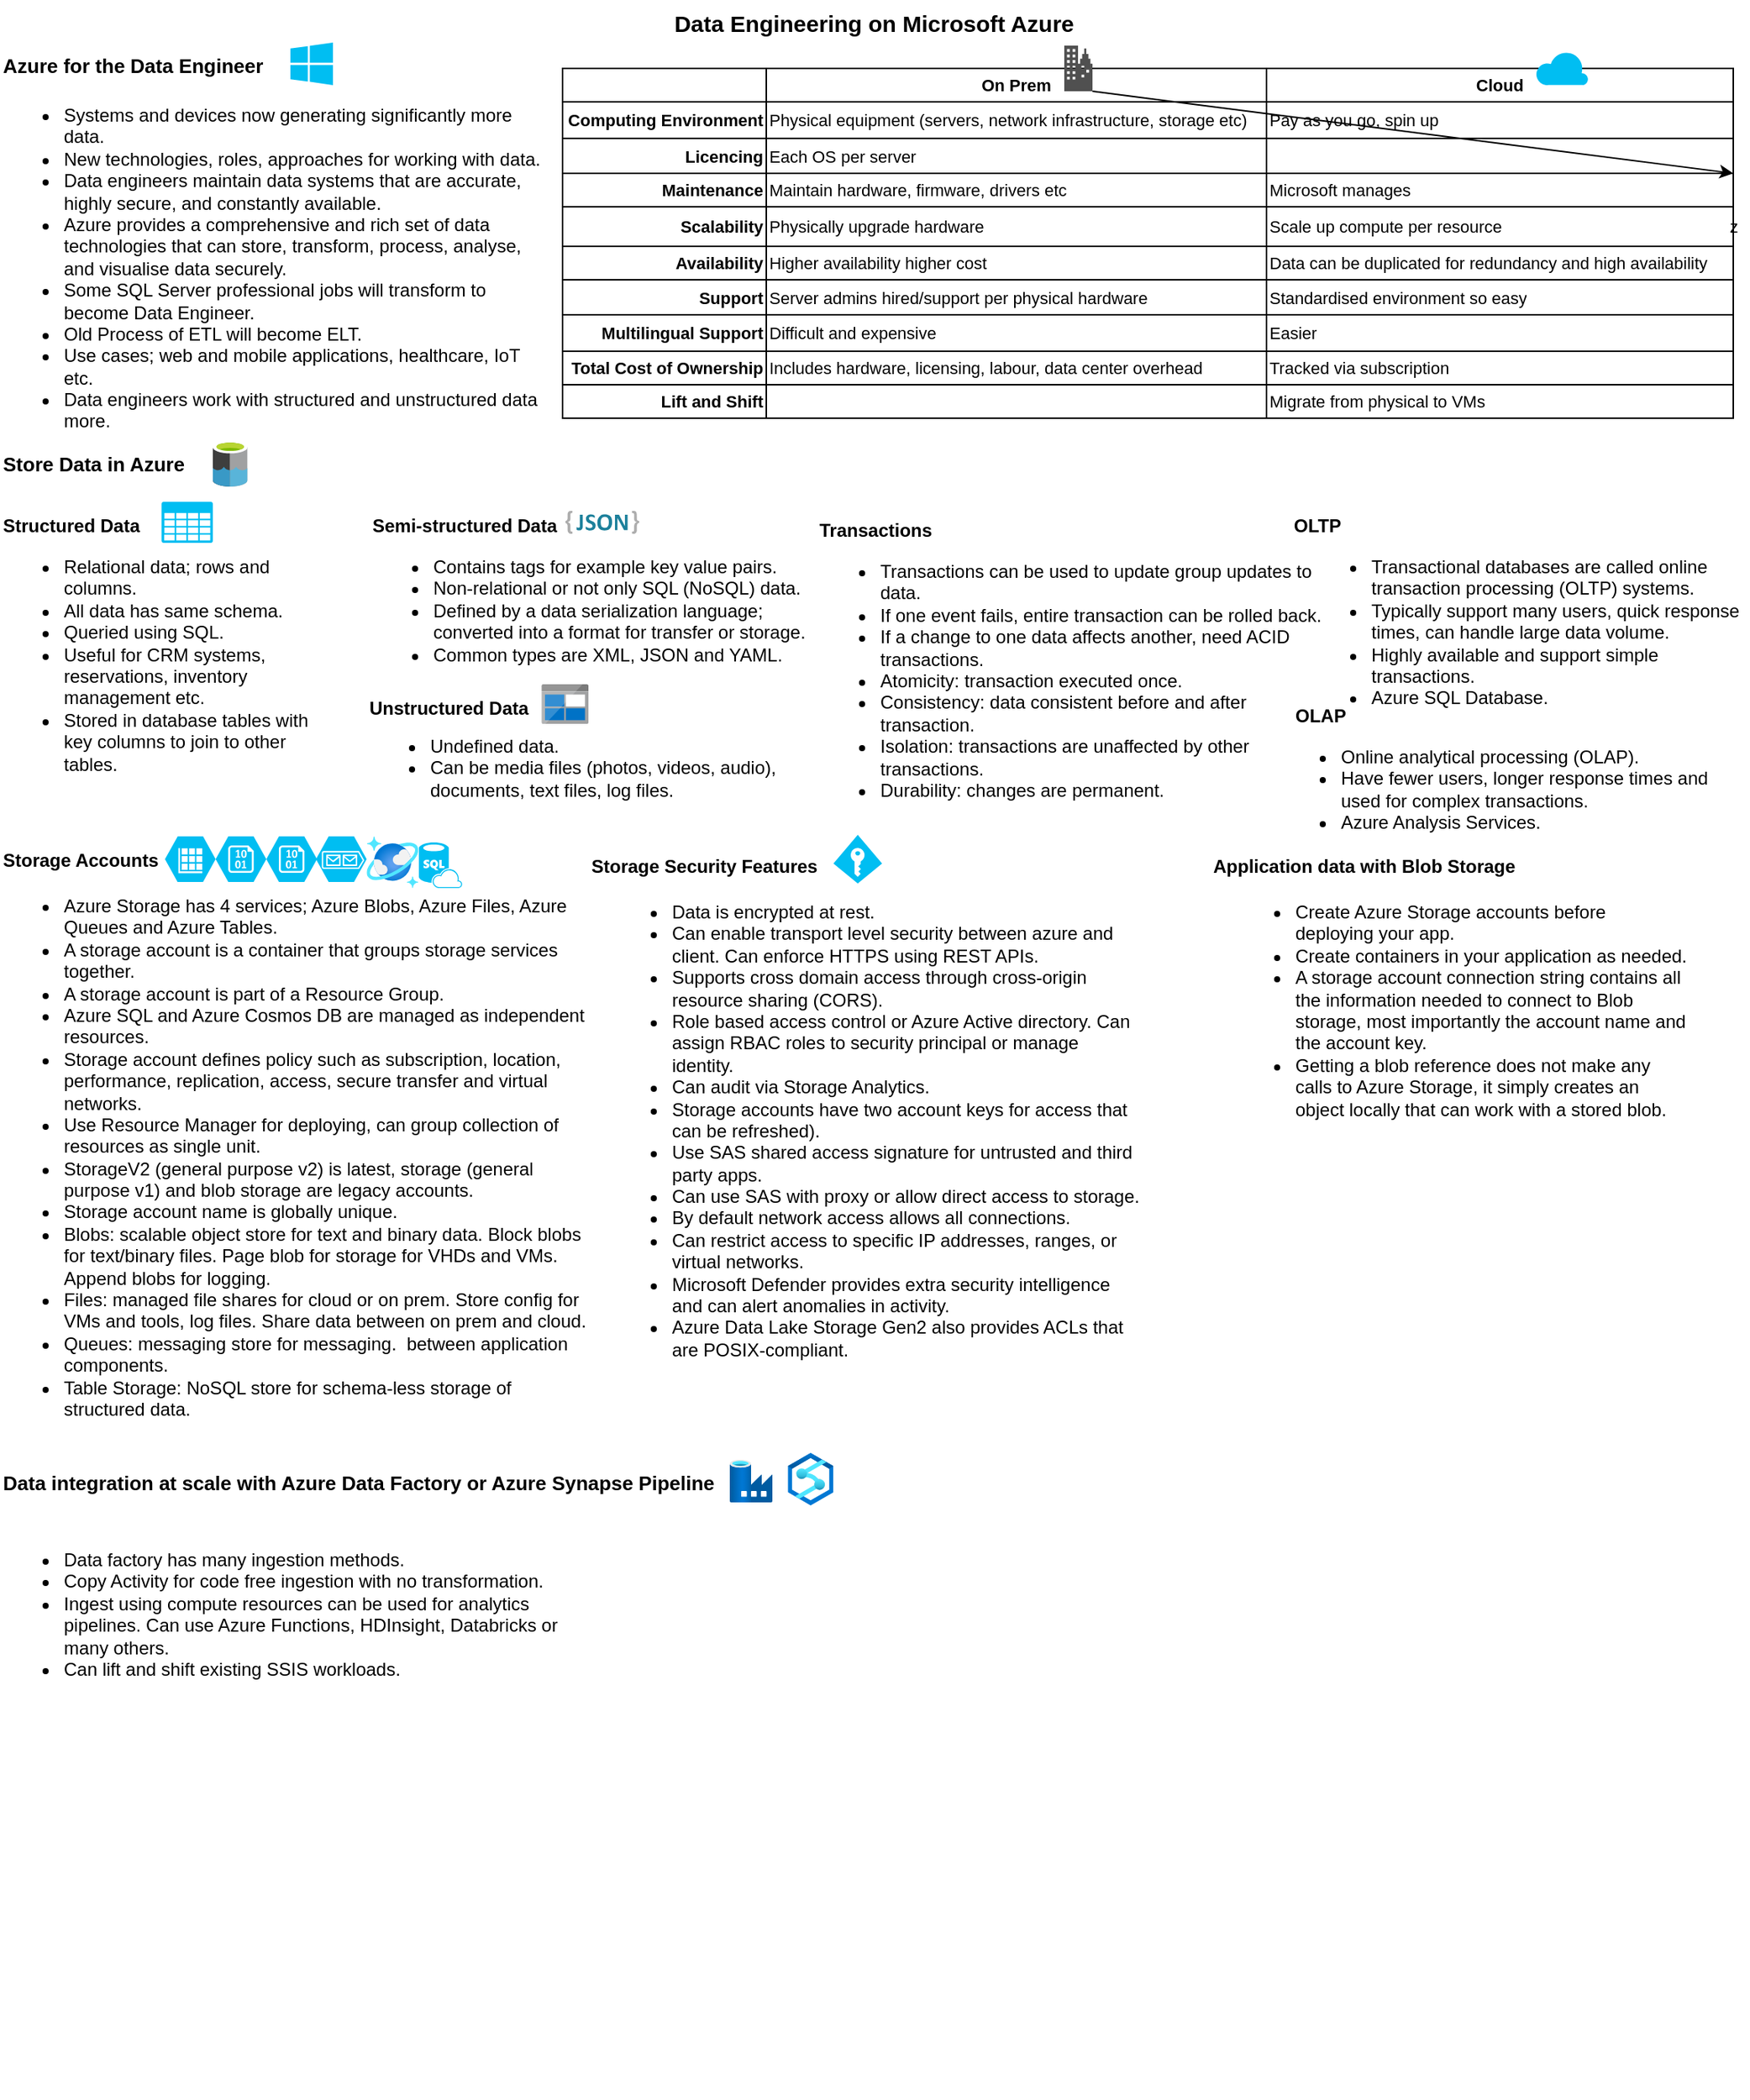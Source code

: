 <mxfile version="20.8.6" type="github">
  <diagram id="WI9T0HZ2pTsCkuznbFz-" name="Data Engineering on Microsoft Azure">
    <mxGraphModel dx="1157" dy="1188" grid="1" gridSize="10" guides="1" tooltips="1" connect="1" arrows="1" fold="1" page="1" pageScale="1" pageWidth="1169" pageHeight="827" math="0" shadow="0">
      <root>
        <mxCell id="0" />
        <mxCell id="1" parent="0" />
        <mxCell id="qvMqanULMdAWcoUPuKCA-1" value="&lt;b style=&quot;font-size: 15px;&quot;&gt;Data Engineering on Microsoft Azure&lt;/b&gt;" style="text;strokeColor=none;align=center;fillColor=none;html=1;verticalAlign=middle;whiteSpace=wrap;rounded=0;fontSize=15;" vertex="1" parent="1">
          <mxGeometry x="380" width="410" height="30" as="geometry" />
        </mxCell>
        <mxCell id="qvMqanULMdAWcoUPuKCA-2" value="&lt;b style=&quot;font-size: 13px;&quot;&gt;Azure for the Data Engineer&lt;/b&gt;" style="text;strokeColor=none;align=left;fillColor=none;html=1;verticalAlign=middle;whiteSpace=wrap;rounded=0;fontSize=13;" vertex="1" parent="1">
          <mxGeometry x="10" y="28" width="410" height="30" as="geometry" />
        </mxCell>
        <mxCell id="qvMqanULMdAWcoUPuKCA-3" value="&lt;ul&gt;&lt;li&gt;&lt;span style=&quot;background-color: initial;&quot;&gt;Systems and devices now generating significantly more data.&lt;/span&gt;&lt;/li&gt;&lt;li&gt;New technologies, roles, approaches for working with data.&lt;/li&gt;&lt;li&gt;Data engineers maintain data systems that are accurate, highly secure, and constantly available.&lt;br&gt;&lt;/li&gt;&lt;li&gt;Azure provides a comprehensive and rich set of data technologies that can store, transform, process, analyse, and visualise data securely.&lt;br&gt;&lt;/li&gt;&lt;li&gt;Some SQL Server professional jobs will transform to become Data Engineer.&lt;/li&gt;&lt;li&gt;Old Process of ETL will become ELT.&lt;/li&gt;&lt;li&gt;Use cases; web and mobile applications, healthcare, IoT etc.&lt;/li&gt;&lt;li&gt;Data engineers work with structured and unstructured data more.&lt;/li&gt;&lt;/ul&gt;" style="text;strokeColor=none;align=left;fillColor=none;html=1;verticalAlign=top;whiteSpace=wrap;rounded=0;" vertex="1" parent="1">
          <mxGeometry x="10" y="50" width="360" height="220" as="geometry" />
        </mxCell>
        <mxCell id="qvMqanULMdAWcoUPuKCA-4" value="" style="shape=table;startSize=0;container=1;collapsible=0;childLayout=tableLayout;fontSize=10;" vertex="1" parent="1">
          <mxGeometry x="380" y="45" width="770" height="230" as="geometry" />
        </mxCell>
        <mxCell id="qvMqanULMdAWcoUPuKCA-5" value="" style="shape=tableRow;horizontal=0;startSize=0;swimlaneHead=0;swimlaneBody=0;strokeColor=inherit;top=0;left=0;bottom=0;right=0;collapsible=0;dropTarget=0;fillColor=none;points=[[0,0.5],[1,0.5]];portConstraint=eastwest;" vertex="1" parent="qvMqanULMdAWcoUPuKCA-4">
          <mxGeometry width="770" height="22" as="geometry" />
        </mxCell>
        <mxCell id="qvMqanULMdAWcoUPuKCA-6" value="" style="shape=partialRectangle;html=1;whiteSpace=wrap;connectable=0;strokeColor=inherit;overflow=hidden;fillColor=none;top=0;left=0;bottom=0;right=0;pointerEvents=1;align=right;fontStyle=1;fontSize=11;" vertex="1" parent="qvMqanULMdAWcoUPuKCA-5">
          <mxGeometry width="134" height="22" as="geometry">
            <mxRectangle width="134" height="22" as="alternateBounds" />
          </mxGeometry>
        </mxCell>
        <mxCell id="qvMqanULMdAWcoUPuKCA-7" value="On Prem" style="shape=partialRectangle;html=1;whiteSpace=wrap;connectable=0;strokeColor=inherit;overflow=hidden;fillColor=none;top=0;left=0;bottom=0;right=0;pointerEvents=1;fontStyle=1;fontSize=11;" vertex="1" parent="qvMqanULMdAWcoUPuKCA-5">
          <mxGeometry x="134" width="329" height="22" as="geometry">
            <mxRectangle width="329" height="22" as="alternateBounds" />
          </mxGeometry>
        </mxCell>
        <mxCell id="qvMqanULMdAWcoUPuKCA-8" value="Cloud" style="shape=partialRectangle;html=1;whiteSpace=wrap;connectable=0;strokeColor=inherit;overflow=hidden;fillColor=none;top=0;left=0;bottom=0;right=0;pointerEvents=1;fontStyle=1;fontSize=11;" vertex="1" parent="qvMqanULMdAWcoUPuKCA-5">
          <mxGeometry x="463" width="307" height="22" as="geometry">
            <mxRectangle width="307" height="22" as="alternateBounds" />
          </mxGeometry>
        </mxCell>
        <mxCell id="qvMqanULMdAWcoUPuKCA-9" value="" style="shape=tableRow;horizontal=0;startSize=0;swimlaneHead=0;swimlaneBody=0;strokeColor=inherit;top=0;left=0;bottom=0;right=0;collapsible=0;dropTarget=0;fillColor=none;points=[[0,0.5],[1,0.5]];portConstraint=eastwest;" vertex="1" parent="qvMqanULMdAWcoUPuKCA-4">
          <mxGeometry y="22" width="770" height="24" as="geometry" />
        </mxCell>
        <mxCell id="qvMqanULMdAWcoUPuKCA-10" value="Computing Environment" style="shape=partialRectangle;html=1;whiteSpace=wrap;connectable=0;strokeColor=inherit;overflow=hidden;fillColor=none;top=0;left=0;bottom=0;right=0;pointerEvents=1;align=right;fontStyle=1;fontSize=11;" vertex="1" parent="qvMqanULMdAWcoUPuKCA-9">
          <mxGeometry width="134" height="24" as="geometry">
            <mxRectangle width="134" height="24" as="alternateBounds" />
          </mxGeometry>
        </mxCell>
        <mxCell id="qvMqanULMdAWcoUPuKCA-11" value="Physical equipment (servers, network infrastructure, storage etc)" style="shape=partialRectangle;html=1;whiteSpace=wrap;connectable=0;strokeColor=inherit;overflow=hidden;fillColor=none;top=0;left=0;bottom=0;right=0;pointerEvents=1;align=left;fontSize=11;" vertex="1" parent="qvMqanULMdAWcoUPuKCA-9">
          <mxGeometry x="134" width="329" height="24" as="geometry">
            <mxRectangle width="329" height="24" as="alternateBounds" />
          </mxGeometry>
        </mxCell>
        <mxCell id="qvMqanULMdAWcoUPuKCA-12" value="Pay as you go, spin up" style="shape=partialRectangle;html=1;whiteSpace=wrap;connectable=0;strokeColor=inherit;overflow=hidden;fillColor=none;top=0;left=0;bottom=0;right=0;pointerEvents=1;align=left;fontSize=11;" vertex="1" parent="qvMqanULMdAWcoUPuKCA-9">
          <mxGeometry x="463" width="307" height="24" as="geometry">
            <mxRectangle width="307" height="24" as="alternateBounds" />
          </mxGeometry>
        </mxCell>
        <mxCell id="qvMqanULMdAWcoUPuKCA-13" value="" style="shape=tableRow;horizontal=0;startSize=0;swimlaneHead=0;swimlaneBody=0;strokeColor=inherit;top=0;left=0;bottom=0;right=0;collapsible=0;dropTarget=0;fillColor=none;points=[[0,0.5],[1,0.5]];portConstraint=eastwest;" vertex="1" parent="qvMqanULMdAWcoUPuKCA-4">
          <mxGeometry y="46" width="770" height="23" as="geometry" />
        </mxCell>
        <mxCell id="qvMqanULMdAWcoUPuKCA-14" value="Licencing" style="shape=partialRectangle;html=1;whiteSpace=wrap;connectable=0;strokeColor=inherit;overflow=hidden;fillColor=none;top=0;left=0;bottom=0;right=0;pointerEvents=1;align=right;fontStyle=1;fontSize=11;" vertex="1" parent="qvMqanULMdAWcoUPuKCA-13">
          <mxGeometry width="134" height="23" as="geometry">
            <mxRectangle width="134" height="23" as="alternateBounds" />
          </mxGeometry>
        </mxCell>
        <mxCell id="qvMqanULMdAWcoUPuKCA-15" value="Each OS per server" style="shape=partialRectangle;html=1;whiteSpace=wrap;connectable=0;strokeColor=inherit;overflow=hidden;fillColor=none;top=0;left=0;bottom=0;right=0;pointerEvents=1;align=left;fontSize=11;" vertex="1" parent="qvMqanULMdAWcoUPuKCA-13">
          <mxGeometry x="134" width="329" height="23" as="geometry">
            <mxRectangle width="329" height="23" as="alternateBounds" />
          </mxGeometry>
        </mxCell>
        <mxCell id="qvMqanULMdAWcoUPuKCA-16" value="" style="shape=partialRectangle;html=1;whiteSpace=wrap;connectable=0;strokeColor=inherit;overflow=hidden;fillColor=none;top=0;left=0;bottom=0;right=0;pointerEvents=1;align=left;fontSize=11;" vertex="1" parent="qvMqanULMdAWcoUPuKCA-13">
          <mxGeometry x="463" width="307" height="23" as="geometry">
            <mxRectangle width="307" height="23" as="alternateBounds" />
          </mxGeometry>
        </mxCell>
        <mxCell id="qvMqanULMdAWcoUPuKCA-17" value="" style="shape=tableRow;horizontal=0;startSize=0;swimlaneHead=0;swimlaneBody=0;strokeColor=inherit;top=0;left=0;bottom=0;right=0;collapsible=0;dropTarget=0;fillColor=none;points=[[0,0.5],[1,0.5]];portConstraint=eastwest;" vertex="1" parent="qvMqanULMdAWcoUPuKCA-4">
          <mxGeometry y="69" width="770" height="22" as="geometry" />
        </mxCell>
        <mxCell id="qvMqanULMdAWcoUPuKCA-18" value="Maintenance" style="shape=partialRectangle;html=1;whiteSpace=wrap;connectable=0;strokeColor=inherit;overflow=hidden;fillColor=none;top=0;left=0;bottom=0;right=0;pointerEvents=1;align=right;fontStyle=1;fontSize=11;" vertex="1" parent="qvMqanULMdAWcoUPuKCA-17">
          <mxGeometry width="134" height="22" as="geometry">
            <mxRectangle width="134" height="22" as="alternateBounds" />
          </mxGeometry>
        </mxCell>
        <mxCell id="qvMqanULMdAWcoUPuKCA-19" value="Maintain hardware, firmware, drivers etc" style="shape=partialRectangle;html=1;whiteSpace=wrap;connectable=0;strokeColor=inherit;overflow=hidden;fillColor=none;top=0;left=0;bottom=0;right=0;pointerEvents=1;align=left;fontSize=11;" vertex="1" parent="qvMqanULMdAWcoUPuKCA-17">
          <mxGeometry x="134" width="329" height="22" as="geometry">
            <mxRectangle width="329" height="22" as="alternateBounds" />
          </mxGeometry>
        </mxCell>
        <mxCell id="qvMqanULMdAWcoUPuKCA-20" value="Microsoft manages" style="shape=partialRectangle;html=1;whiteSpace=wrap;connectable=0;strokeColor=inherit;overflow=hidden;fillColor=none;top=0;left=0;bottom=0;right=0;pointerEvents=1;align=left;fontSize=11;" vertex="1" parent="qvMqanULMdAWcoUPuKCA-17">
          <mxGeometry x="463" width="307" height="22" as="geometry">
            <mxRectangle width="307" height="22" as="alternateBounds" />
          </mxGeometry>
        </mxCell>
        <mxCell id="qvMqanULMdAWcoUPuKCA-53" value="z" style="sketch=0;pointerEvents=1;shadow=0;dashed=0;html=1;strokeColor=none;fillColor=#505050;labelPosition=center;verticalLabelPosition=bottom;verticalAlign=top;outlineConnect=0;align=center;shape=mxgraph.office.concepts.on_premises;fontSize=11;" vertex="1" parent="qvMqanULMdAWcoUPuKCA-17">
          <mxGeometry x="770" width="NaN" height="22" as="geometry">
            <mxRectangle width="NaN" height="22" as="alternateBounds" />
          </mxGeometry>
        </mxCell>
        <mxCell id="qvMqanULMdAWcoUPuKCA-21" value="" style="shape=tableRow;horizontal=0;startSize=0;swimlaneHead=0;swimlaneBody=0;strokeColor=inherit;top=0;left=0;bottom=0;right=0;collapsible=0;dropTarget=0;fillColor=none;points=[[0,0.5],[1,0.5]];portConstraint=eastwest;" vertex="1" parent="qvMqanULMdAWcoUPuKCA-4">
          <mxGeometry y="91" width="770" height="26" as="geometry" />
        </mxCell>
        <mxCell id="qvMqanULMdAWcoUPuKCA-22" value="Scalability" style="shape=partialRectangle;html=1;whiteSpace=wrap;connectable=0;strokeColor=inherit;overflow=hidden;fillColor=none;top=0;left=0;bottom=0;right=0;pointerEvents=1;align=right;fontStyle=1;fontSize=11;" vertex="1" parent="qvMqanULMdAWcoUPuKCA-21">
          <mxGeometry width="134" height="26" as="geometry">
            <mxRectangle width="134" height="26" as="alternateBounds" />
          </mxGeometry>
        </mxCell>
        <mxCell id="qvMqanULMdAWcoUPuKCA-23" value="Physically upgrade hardware" style="shape=partialRectangle;html=1;whiteSpace=wrap;connectable=0;strokeColor=inherit;overflow=hidden;fillColor=none;top=0;left=0;bottom=0;right=0;pointerEvents=1;align=left;fontSize=11;" vertex="1" parent="qvMqanULMdAWcoUPuKCA-21">
          <mxGeometry x="134" width="329" height="26" as="geometry">
            <mxRectangle width="329" height="26" as="alternateBounds" />
          </mxGeometry>
        </mxCell>
        <mxCell id="qvMqanULMdAWcoUPuKCA-24" value="Scale up compute per resource" style="shape=partialRectangle;html=1;whiteSpace=wrap;connectable=0;strokeColor=inherit;overflow=hidden;fillColor=none;top=0;left=0;bottom=0;right=0;pointerEvents=1;align=left;fontSize=11;" vertex="1" parent="qvMqanULMdAWcoUPuKCA-21">
          <mxGeometry x="463" width="307" height="26" as="geometry">
            <mxRectangle width="307" height="26" as="alternateBounds" />
          </mxGeometry>
        </mxCell>
        <mxCell id="qvMqanULMdAWcoUPuKCA-25" value="" style="shape=tableRow;horizontal=0;startSize=0;swimlaneHead=0;swimlaneBody=0;strokeColor=inherit;top=0;left=0;bottom=0;right=0;collapsible=0;dropTarget=0;fillColor=none;points=[[0,0.5],[1,0.5]];portConstraint=eastwest;" vertex="1" parent="qvMqanULMdAWcoUPuKCA-4">
          <mxGeometry y="117" width="770" height="22" as="geometry" />
        </mxCell>
        <mxCell id="qvMqanULMdAWcoUPuKCA-26" value="Availability" style="shape=partialRectangle;html=1;whiteSpace=wrap;connectable=0;strokeColor=inherit;overflow=hidden;fillColor=none;top=0;left=0;bottom=0;right=0;pointerEvents=1;align=right;fontStyle=1;fontSize=11;" vertex="1" parent="qvMqanULMdAWcoUPuKCA-25">
          <mxGeometry width="134" height="22" as="geometry">
            <mxRectangle width="134" height="22" as="alternateBounds" />
          </mxGeometry>
        </mxCell>
        <mxCell id="qvMqanULMdAWcoUPuKCA-27" value="Higher availability higher cost" style="shape=partialRectangle;html=1;whiteSpace=wrap;connectable=0;strokeColor=inherit;overflow=hidden;fillColor=none;top=0;left=0;bottom=0;right=0;pointerEvents=1;align=left;fontSize=11;" vertex="1" parent="qvMqanULMdAWcoUPuKCA-25">
          <mxGeometry x="134" width="329" height="22" as="geometry">
            <mxRectangle width="329" height="22" as="alternateBounds" />
          </mxGeometry>
        </mxCell>
        <mxCell id="qvMqanULMdAWcoUPuKCA-28" value="Data can be duplicated for redundancy and high availability" style="shape=partialRectangle;html=1;whiteSpace=wrap;connectable=0;strokeColor=inherit;overflow=hidden;fillColor=none;top=0;left=0;bottom=0;right=0;pointerEvents=1;align=left;fontSize=11;" vertex="1" parent="qvMqanULMdAWcoUPuKCA-25">
          <mxGeometry x="463" width="307" height="22" as="geometry">
            <mxRectangle width="307" height="22" as="alternateBounds" />
          </mxGeometry>
        </mxCell>
        <mxCell id="qvMqanULMdAWcoUPuKCA-29" value="" style="shape=tableRow;horizontal=0;startSize=0;swimlaneHead=0;swimlaneBody=0;strokeColor=inherit;top=0;left=0;bottom=0;right=0;collapsible=0;dropTarget=0;fillColor=none;points=[[0,0.5],[1,0.5]];portConstraint=eastwest;" vertex="1" parent="qvMqanULMdAWcoUPuKCA-4">
          <mxGeometry y="139" width="770" height="23" as="geometry" />
        </mxCell>
        <mxCell id="qvMqanULMdAWcoUPuKCA-30" value="Support" style="shape=partialRectangle;html=1;whiteSpace=wrap;connectable=0;strokeColor=inherit;overflow=hidden;fillColor=none;top=0;left=0;bottom=0;right=0;pointerEvents=1;align=right;fontStyle=1;fontSize=11;" vertex="1" parent="qvMqanULMdAWcoUPuKCA-29">
          <mxGeometry width="134" height="23" as="geometry">
            <mxRectangle width="134" height="23" as="alternateBounds" />
          </mxGeometry>
        </mxCell>
        <mxCell id="qvMqanULMdAWcoUPuKCA-31" value="Server admins hired/support per physical hardware" style="shape=partialRectangle;html=1;whiteSpace=wrap;connectable=0;strokeColor=inherit;overflow=hidden;fillColor=none;top=0;left=0;bottom=0;right=0;pointerEvents=1;align=left;fontSize=11;" vertex="1" parent="qvMqanULMdAWcoUPuKCA-29">
          <mxGeometry x="134" width="329" height="23" as="geometry">
            <mxRectangle width="329" height="23" as="alternateBounds" />
          </mxGeometry>
        </mxCell>
        <mxCell id="qvMqanULMdAWcoUPuKCA-32" value="Standardised environment so easy" style="shape=partialRectangle;html=1;whiteSpace=wrap;connectable=0;strokeColor=inherit;overflow=hidden;fillColor=none;top=0;left=0;bottom=0;right=0;pointerEvents=1;align=left;fontSize=11;" vertex="1" parent="qvMqanULMdAWcoUPuKCA-29">
          <mxGeometry x="463" width="307" height="23" as="geometry">
            <mxRectangle width="307" height="23" as="alternateBounds" />
          </mxGeometry>
        </mxCell>
        <mxCell id="qvMqanULMdAWcoUPuKCA-33" value="" style="shape=tableRow;horizontal=0;startSize=0;swimlaneHead=0;swimlaneBody=0;strokeColor=inherit;top=0;left=0;bottom=0;right=0;collapsible=0;dropTarget=0;fillColor=none;points=[[0,0.5],[1,0.5]];portConstraint=eastwest;" vertex="1" parent="qvMqanULMdAWcoUPuKCA-4">
          <mxGeometry y="162" width="770" height="24" as="geometry" />
        </mxCell>
        <mxCell id="qvMqanULMdAWcoUPuKCA-34" value="Multilingual Support" style="shape=partialRectangle;html=1;whiteSpace=wrap;connectable=0;strokeColor=inherit;overflow=hidden;fillColor=none;top=0;left=0;bottom=0;right=0;pointerEvents=1;align=right;fontStyle=1;fontSize=11;" vertex="1" parent="qvMqanULMdAWcoUPuKCA-33">
          <mxGeometry width="134" height="24" as="geometry">
            <mxRectangle width="134" height="24" as="alternateBounds" />
          </mxGeometry>
        </mxCell>
        <mxCell id="qvMqanULMdAWcoUPuKCA-35" value="Difficult and expensive" style="shape=partialRectangle;html=1;whiteSpace=wrap;connectable=0;strokeColor=inherit;overflow=hidden;fillColor=none;top=0;left=0;bottom=0;right=0;pointerEvents=1;align=left;fontSize=11;" vertex="1" parent="qvMqanULMdAWcoUPuKCA-33">
          <mxGeometry x="134" width="329" height="24" as="geometry">
            <mxRectangle width="329" height="24" as="alternateBounds" />
          </mxGeometry>
        </mxCell>
        <mxCell id="qvMqanULMdAWcoUPuKCA-36" value="Easier" style="shape=partialRectangle;html=1;whiteSpace=wrap;connectable=0;strokeColor=inherit;overflow=hidden;fillColor=none;top=0;left=0;bottom=0;right=0;pointerEvents=1;align=left;fontSize=11;" vertex="1" parent="qvMqanULMdAWcoUPuKCA-33">
          <mxGeometry x="463" width="307" height="24" as="geometry">
            <mxRectangle width="307" height="24" as="alternateBounds" />
          </mxGeometry>
        </mxCell>
        <mxCell id="qvMqanULMdAWcoUPuKCA-37" value="" style="shape=tableRow;horizontal=0;startSize=0;swimlaneHead=0;swimlaneBody=0;strokeColor=inherit;top=0;left=0;bottom=0;right=0;collapsible=0;dropTarget=0;fillColor=none;points=[[0,0.5],[1,0.5]];portConstraint=eastwest;" vertex="1" parent="qvMqanULMdAWcoUPuKCA-4">
          <mxGeometry y="186" width="770" height="22" as="geometry" />
        </mxCell>
        <mxCell id="qvMqanULMdAWcoUPuKCA-38" value="Total Cost of Ownership" style="shape=partialRectangle;html=1;whiteSpace=wrap;connectable=0;strokeColor=inherit;overflow=hidden;fillColor=none;top=0;left=0;bottom=0;right=0;pointerEvents=1;align=right;fontStyle=1;fontSize=11;" vertex="1" parent="qvMqanULMdAWcoUPuKCA-37">
          <mxGeometry width="134" height="22" as="geometry">
            <mxRectangle width="134" height="22" as="alternateBounds" />
          </mxGeometry>
        </mxCell>
        <mxCell id="qvMqanULMdAWcoUPuKCA-39" value="Includes hardware, licensing, labour, data center overhead" style="shape=partialRectangle;html=1;whiteSpace=wrap;connectable=0;strokeColor=inherit;overflow=hidden;fillColor=none;top=0;left=0;bottom=0;right=0;pointerEvents=1;align=left;fontSize=11;" vertex="1" parent="qvMqanULMdAWcoUPuKCA-37">
          <mxGeometry x="134" width="329" height="22" as="geometry">
            <mxRectangle width="329" height="22" as="alternateBounds" />
          </mxGeometry>
        </mxCell>
        <mxCell id="qvMqanULMdAWcoUPuKCA-40" value="Tracked via subscription" style="shape=partialRectangle;html=1;whiteSpace=wrap;connectable=0;strokeColor=inherit;overflow=hidden;fillColor=none;top=0;left=0;bottom=0;right=0;pointerEvents=1;align=left;fontSize=11;" vertex="1" parent="qvMqanULMdAWcoUPuKCA-37">
          <mxGeometry x="463" width="307" height="22" as="geometry">
            <mxRectangle width="307" height="22" as="alternateBounds" />
          </mxGeometry>
        </mxCell>
        <mxCell id="qvMqanULMdAWcoUPuKCA-45" value="" style="shape=tableRow;horizontal=0;startSize=0;swimlaneHead=0;swimlaneBody=0;strokeColor=inherit;top=0;left=0;bottom=0;right=0;collapsible=0;dropTarget=0;fillColor=none;points=[[0,0.5],[1,0.5]];portConstraint=eastwest;" vertex="1" parent="qvMqanULMdAWcoUPuKCA-4">
          <mxGeometry y="208" width="770" height="22" as="geometry" />
        </mxCell>
        <mxCell id="qvMqanULMdAWcoUPuKCA-46" value="Lift and Shift" style="shape=partialRectangle;html=1;whiteSpace=wrap;connectable=0;strokeColor=inherit;overflow=hidden;fillColor=none;top=0;left=0;bottom=0;right=0;pointerEvents=1;align=right;fontStyle=1;fontSize=11;" vertex="1" parent="qvMqanULMdAWcoUPuKCA-45">
          <mxGeometry width="134" height="22" as="geometry">
            <mxRectangle width="134" height="22" as="alternateBounds" />
          </mxGeometry>
        </mxCell>
        <mxCell id="qvMqanULMdAWcoUPuKCA-47" value="" style="shape=partialRectangle;html=1;whiteSpace=wrap;connectable=0;strokeColor=inherit;overflow=hidden;fillColor=none;top=0;left=0;bottom=0;right=0;pointerEvents=1;align=left;fontSize=11;" vertex="1" parent="qvMqanULMdAWcoUPuKCA-45">
          <mxGeometry x="134" width="329" height="22" as="geometry">
            <mxRectangle width="329" height="22" as="alternateBounds" />
          </mxGeometry>
        </mxCell>
        <mxCell id="qvMqanULMdAWcoUPuKCA-48" value="Migrate from physical to VMs" style="shape=partialRectangle;html=1;whiteSpace=wrap;connectable=0;strokeColor=inherit;overflow=hidden;fillColor=none;top=0;left=0;bottom=0;right=0;pointerEvents=1;align=left;fontSize=11;" vertex="1" parent="qvMqanULMdAWcoUPuKCA-45">
          <mxGeometry x="463" width="307" height="22" as="geometry">
            <mxRectangle width="307" height="22" as="alternateBounds" />
          </mxGeometry>
        </mxCell>
        <mxCell id="qvMqanULMdAWcoUPuKCA-49" value="&lt;b style=&quot;font-size: 13px;&quot;&gt;Store Data in Azure&lt;/b&gt;" style="text;strokeColor=none;align=left;fillColor=none;html=1;verticalAlign=middle;whiteSpace=wrap;rounded=0;fontSize=13;" vertex="1" parent="1">
          <mxGeometry x="10" y="290" width="410" height="30" as="geometry" />
        </mxCell>
        <mxCell id="qvMqanULMdAWcoUPuKCA-51" value="" style="verticalLabelPosition=bottom;html=1;verticalAlign=top;align=center;strokeColor=none;fillColor=#00BEF2;shape=mxgraph.azure.cloud;fontSize=11;" vertex="1" parent="1">
          <mxGeometry x="1020" y="33.5" width="34.62" height="22.5" as="geometry" />
        </mxCell>
        <mxCell id="qvMqanULMdAWcoUPuKCA-54" value="" style="edgeStyle=orthogonalEdgeStyle;rounded=0;orthogonalLoop=1;jettySize=auto;html=1;fontSize=11;" edge="1" parent="1" source="qvMqanULMdAWcoUPuKCA-52" target="qvMqanULMdAWcoUPuKCA-53">
          <mxGeometry relative="1" as="geometry" />
        </mxCell>
        <mxCell id="qvMqanULMdAWcoUPuKCA-52" value="" style="sketch=0;pointerEvents=1;shadow=0;dashed=0;html=1;strokeColor=none;fillColor=#505050;labelPosition=center;verticalLabelPosition=bottom;verticalAlign=top;outlineConnect=0;align=center;shape=mxgraph.office.concepts.on_premises;fontSize=11;" vertex="1" parent="1">
          <mxGeometry x="710" y="30" width="18.55" height="30" as="geometry" />
        </mxCell>
        <mxCell id="qvMqanULMdAWcoUPuKCA-56" value="" style="verticalLabelPosition=bottom;html=1;verticalAlign=top;align=center;strokeColor=none;fillColor=#00BEF2;shape=mxgraph.azure.azure_instance;fontSize=11;" vertex="1" parent="1">
          <mxGeometry x="201" y="28" width="28" height="28" as="geometry" />
        </mxCell>
        <mxCell id="qvMqanULMdAWcoUPuKCA-57" value="" style="sketch=0;aspect=fixed;html=1;points=[];align=center;image;fontSize=12;image=img/lib/mscae/Data_Lake.svg;" vertex="1" parent="1">
          <mxGeometry x="150" y="290" width="22.8" height="30" as="geometry" />
        </mxCell>
        <mxCell id="qvMqanULMdAWcoUPuKCA-58" value="&lt;b style=&quot;font-size: 12px;&quot;&gt;Structured Data&lt;/b&gt;" style="text;strokeColor=none;align=left;fillColor=none;html=1;verticalAlign=middle;whiteSpace=wrap;rounded=0;fontSize=13;" vertex="1" parent="1">
          <mxGeometry x="10" y="330" width="410" height="30" as="geometry" />
        </mxCell>
        <mxCell id="qvMqanULMdAWcoUPuKCA-59" value="&lt;ul&gt;&lt;li&gt;Relational data; rows and columns.&lt;/li&gt;&lt;li&gt;All data has same schema.&lt;/li&gt;&lt;li&gt;Queried using SQL.&lt;/li&gt;&lt;li&gt;Useful for CRM systems, reservations, inventory management etc.&lt;/li&gt;&lt;li&gt;Stored in database tables with key columns to join to other tables.&lt;/li&gt;&lt;/ul&gt;" style="text;strokeColor=none;align=left;fillColor=none;html=1;verticalAlign=top;whiteSpace=wrap;rounded=0;" vertex="1" parent="1">
          <mxGeometry x="10" y="347" width="220" height="130" as="geometry" />
        </mxCell>
        <mxCell id="qvMqanULMdAWcoUPuKCA-61" value="&lt;b style=&quot;font-size: 12px;&quot;&gt;Semi-structured Data&lt;/b&gt;" style="text;strokeColor=none;align=left;fillColor=none;html=1;verticalAlign=middle;whiteSpace=wrap;rounded=0;fontSize=13;" vertex="1" parent="1">
          <mxGeometry x="253.16" y="330" width="156.84" height="30" as="geometry" />
        </mxCell>
        <mxCell id="qvMqanULMdAWcoUPuKCA-62" value="&lt;ul&gt;&lt;li&gt;Contains tags for example key value pairs.&lt;/li&gt;&lt;li&gt;Non-relational or not only SQL (NoSQL) data.&lt;/li&gt;&lt;li&gt;Defined by a data serialization language; converted into a format for transfer or storage.&lt;/li&gt;&lt;li&gt;Common types are XML, JSON and YAML.&lt;/li&gt;&lt;/ul&gt;" style="text;strokeColor=none;align=left;fillColor=none;html=1;verticalAlign=top;whiteSpace=wrap;rounded=0;" vertex="1" parent="1">
          <mxGeometry x="253.16" y="347" width="314" height="130" as="geometry" />
        </mxCell>
        <mxCell id="qvMqanULMdAWcoUPuKCA-63" value="&lt;b style=&quot;font-size: 12px;&quot;&gt;Unstructured Data&lt;/b&gt;" style="text;strokeColor=none;align=left;fillColor=none;html=1;verticalAlign=middle;whiteSpace=wrap;rounded=0;fontSize=13;" vertex="1" parent="1">
          <mxGeometry x="251.16" y="450" width="178.84" height="30" as="geometry" />
        </mxCell>
        <mxCell id="qvMqanULMdAWcoUPuKCA-64" value="&lt;ul&gt;&lt;li&gt;Undefined data.&lt;/li&gt;&lt;li&gt;Can be media files (photos, videos, audio), documents, text files, log files.&lt;/li&gt;&lt;/ul&gt;" style="text;strokeColor=none;align=left;fillColor=none;html=1;verticalAlign=top;whiteSpace=wrap;rounded=0;" vertex="1" parent="1">
          <mxGeometry x="251.16" y="465" width="310" height="130" as="geometry" />
        </mxCell>
        <mxCell id="qvMqanULMdAWcoUPuKCA-65" value="&lt;b style=&quot;font-size: 12px;&quot;&gt;Transactions&lt;/b&gt;" style="text;strokeColor=none;align=left;fillColor=none;html=1;verticalAlign=middle;whiteSpace=wrap;rounded=0;fontSize=13;" vertex="1" parent="1">
          <mxGeometry x="546.55" y="333" width="103.45" height="30" as="geometry" />
        </mxCell>
        <mxCell id="qvMqanULMdAWcoUPuKCA-66" value="&lt;ul&gt;&lt;li&gt;Transactions can be used to update group updates to data.&lt;/li&gt;&lt;li&gt;If one event fails, entire transaction can be rolled back.&lt;/li&gt;&lt;li&gt;If a change to one data affects another, need ACID transactions.&lt;/li&gt;&lt;li&gt;Atomicity: transaction executed once.&lt;/li&gt;&lt;li&gt;Consistency: data consistent before and after transaction.&lt;/li&gt;&lt;li&gt;Isolation: transactions are unaffected by other transactions.&lt;/li&gt;&lt;li&gt;Durability: changes are permanent.&lt;/li&gt;&lt;/ul&gt;" style="text;strokeColor=none;align=left;fillColor=none;html=1;verticalAlign=top;whiteSpace=wrap;rounded=0;" vertex="1" parent="1">
          <mxGeometry x="546.55" y="350" width="340" height="130" as="geometry" />
        </mxCell>
        <mxCell id="qvMqanULMdAWcoUPuKCA-69" value="&lt;b style=&quot;font-size: 12px;&quot;&gt;OLTP&lt;/b&gt;" style="text;strokeColor=none;align=left;fillColor=none;html=1;verticalAlign=middle;whiteSpace=wrap;rounded=0;fontSize=13;" vertex="1" parent="1">
          <mxGeometry x="859" y="330" width="301" height="30" as="geometry" />
        </mxCell>
        <mxCell id="qvMqanULMdAWcoUPuKCA-70" value="&lt;ul&gt;&lt;li&gt;Transactional databases are called online transaction processing (OLTP) systems.&lt;/li&gt;&lt;li&gt;Typically support many users, quick response times, can handle large data volume.&amp;nbsp;&lt;/li&gt;&lt;li&gt;Highly available and support simple transactions.&lt;/li&gt;&lt;li&gt;Azure SQL Database.&lt;/li&gt;&lt;/ul&gt;" style="text;strokeColor=none;align=left;fillColor=none;html=1;verticalAlign=top;whiteSpace=wrap;rounded=0;" vertex="1" parent="1">
          <mxGeometry x="870" y="347" width="290" height="130" as="geometry" />
        </mxCell>
        <mxCell id="qvMqanULMdAWcoUPuKCA-71" value="&lt;b style=&quot;font-size: 12px;&quot;&gt;OLAP&lt;/b&gt;" style="text;strokeColor=none;align=left;fillColor=none;html=1;verticalAlign=middle;whiteSpace=wrap;rounded=0;fontSize=13;" vertex="1" parent="1">
          <mxGeometry x="860" y="455" width="300" height="30" as="geometry" />
        </mxCell>
        <mxCell id="qvMqanULMdAWcoUPuKCA-72" value="&lt;ul&gt;&lt;li&gt;Online analytical processing (OLAP).&lt;/li&gt;&lt;li&gt;Have fewer users, longer response times and used for complex transactions.&lt;/li&gt;&lt;li&gt;Azure Analysis Services.&lt;/li&gt;&lt;/ul&gt;" style="text;strokeColor=none;align=left;fillColor=none;html=1;verticalAlign=top;whiteSpace=wrap;rounded=0;" vertex="1" parent="1">
          <mxGeometry x="850" y="472" width="310" height="133" as="geometry" />
        </mxCell>
        <mxCell id="qvMqanULMdAWcoUPuKCA-75" value="" style="dashed=0;outlineConnect=0;html=1;align=center;labelPosition=center;verticalLabelPosition=bottom;verticalAlign=top;shape=mxgraph.weblogos.json_2;fontSize=12;" vertex="1" parent="1">
          <mxGeometry x="381.91" y="335.9" width="48.5" height="15.2" as="geometry" />
        </mxCell>
        <mxCell id="qvMqanULMdAWcoUPuKCA-77" value="&lt;b style=&quot;font-size: 12px;&quot;&gt;Storage Accounts&lt;/b&gt;" style="text;strokeColor=none;align=left;fillColor=none;html=1;verticalAlign=middle;whiteSpace=wrap;rounded=0;fontSize=13;" vertex="1" parent="1">
          <mxGeometry x="10" y="550" width="410" height="30" as="geometry" />
        </mxCell>
        <mxCell id="qvMqanULMdAWcoUPuKCA-78" value="&lt;ul&gt;&lt;li&gt;Azure Storage has 4 services; Azure Blobs, Azure Files, Azure Queues and Azure Tables.&lt;/li&gt;&lt;li&gt;A storage account is a container that groups storage services together.&lt;/li&gt;&lt;li&gt;A storage account is part of a Resource Group.&lt;/li&gt;&lt;li&gt;Azure SQL and Azure Cosmos DB are managed as independent resources.&lt;/li&gt;&lt;li&gt;Storage account defines policy such as subscription, location, performance, replication, access, secure transfer and virtual networks.&lt;/li&gt;&lt;li&gt;Use Resource Manager for deploying, can group collection of resources as single unit.&lt;/li&gt;&lt;li&gt;StorageV2 (general purpose v2) is latest, storage (general purpose v1) and blob storage are legacy accounts.&lt;/li&gt;&lt;li&gt;Storage account name is globally unique.&lt;/li&gt;&lt;li style=&quot;border-color: var(--border-color);&quot;&gt;Blobs: scalable object store for text and binary data. Block blobs for text/binary files. Page blob for storage for VHDs and VMs. Append blobs for logging.&lt;/li&gt;&lt;li style=&quot;border-color: var(--border-color);&quot;&gt;Files: managed file shares for cloud or on prem. Store config for VMs and tools, log files. Share data between on prem and cloud.&lt;/li&gt;&lt;li style=&quot;border-color: var(--border-color);&quot;&gt;Queues: messaging store for messaging.&amp;nbsp; between application components.&lt;/li&gt;&lt;li style=&quot;border-color: var(--border-color);&quot;&gt;Table Storage: NoSQL store for schema-less storage of structured data.&lt;/li&gt;&lt;/ul&gt;" style="text;strokeColor=none;align=left;fillColor=none;html=1;verticalAlign=top;whiteSpace=wrap;rounded=0;" vertex="1" parent="1">
          <mxGeometry x="10" y="570" width="390" height="380" as="geometry" />
        </mxCell>
        <mxCell id="qvMqanULMdAWcoUPuKCA-79" value="" style="verticalLabelPosition=bottom;html=1;verticalAlign=top;align=center;strokeColor=none;fillColor=#00BEF2;shape=mxgraph.azure.storage_blob;fontSize=12;" vertex="1" parent="1">
          <mxGeometry x="185.16" y="550" width="33.33" height="30" as="geometry" />
        </mxCell>
        <mxCell id="qvMqanULMdAWcoUPuKCA-80" value="" style="verticalLabelPosition=bottom;html=1;verticalAlign=top;align=center;strokeColor=none;fillColor=#00BEF2;shape=mxgraph.azure.storage_queue;fontSize=12;" vertex="1" parent="1">
          <mxGeometry x="217.83" y="550" width="33.33" height="30" as="geometry" />
        </mxCell>
        <mxCell id="qvMqanULMdAWcoUPuKCA-81" value="" style="verticalLabelPosition=bottom;html=1;verticalAlign=top;align=center;strokeColor=none;fillColor=#00BEF2;shape=mxgraph.azure.storage_table;fontSize=12;" vertex="1" parent="1">
          <mxGeometry x="118.5" y="550" width="33.33" height="30" as="geometry" />
        </mxCell>
        <mxCell id="qvMqanULMdAWcoUPuKCA-84" value="" style="verticalLabelPosition=bottom;html=1;verticalAlign=top;align=center;strokeColor=none;fillColor=#00BEF2;shape=mxgraph.azure.storage_blob;fontSize=12;" vertex="1" parent="1">
          <mxGeometry x="151.83" y="550" width="33.33" height="30" as="geometry" />
        </mxCell>
        <mxCell id="qvMqanULMdAWcoUPuKCA-86" value="" style="sketch=0;aspect=fixed;html=1;points=[];align=center;image;fontSize=12;image=img/lib/mscae/BlobBlock.svg;" vertex="1" parent="1">
          <mxGeometry x="366.16" y="450" width="30.95" height="26" as="geometry" />
        </mxCell>
        <mxCell id="qvMqanULMdAWcoUPuKCA-87" value="" style="verticalLabelPosition=bottom;html=1;verticalAlign=top;align=center;strokeColor=none;fillColor=#00BEF2;shape=mxgraph.azure.storage;pointerEvents=1;fontSize=12;" vertex="1" parent="1">
          <mxGeometry x="116.25" y="330" width="33.75" height="27" as="geometry" />
        </mxCell>
        <mxCell id="qvMqanULMdAWcoUPuKCA-88" value="" style="verticalLabelPosition=bottom;html=1;verticalAlign=top;align=center;strokeColor=none;fillColor=#00BEF2;shape=mxgraph.azure.sql_database_sql_azure;fontSize=12;" vertex="1" parent="1">
          <mxGeometry x="285.5" y="554" width="28.5" height="30" as="geometry" />
        </mxCell>
        <mxCell id="qvMqanULMdAWcoUPuKCA-89" value="" style="aspect=fixed;html=1;points=[];align=center;image;fontSize=12;image=img/lib/azure2/databases/Azure_Cosmos_DB.svg;" vertex="1" parent="1">
          <mxGeometry x="251.16" y="550" width="34" height="34" as="geometry" />
        </mxCell>
        <mxCell id="qvMqanULMdAWcoUPuKCA-91" value="&lt;b style=&quot;font-size: 12px;&quot;&gt;Storage Security Features&lt;/b&gt;" style="text;strokeColor=none;align=left;fillColor=none;html=1;verticalAlign=middle;whiteSpace=wrap;rounded=0;fontSize=13;" vertex="1" parent="1">
          <mxGeometry x="397.11" y="554" width="410" height="30" as="geometry" />
        </mxCell>
        <mxCell id="qvMqanULMdAWcoUPuKCA-92" value="&lt;ul&gt;&lt;li&gt;Data is encrypted at rest.&lt;/li&gt;&lt;li&gt;Can enable transport level security between azure and client. Can enforce HTTPS using REST APIs.&lt;/li&gt;&lt;li&gt;Supports cross domain access through cross-origin resource sharing (CORS).&lt;/li&gt;&lt;li&gt;Role based access control or Azure Active directory. Can assign RBAC roles to security principal or manage identity.&lt;/li&gt;&lt;li&gt;Can audit via Storage Analytics.&lt;/li&gt;&lt;li&gt;Storage accounts have two account keys for access that can be refreshed).&lt;/li&gt;&lt;li&gt;Use SAS shared access signature for untrusted and third party apps.&lt;/li&gt;&lt;li&gt;Can use SAS with proxy or allow direct access to storage.&lt;/li&gt;&lt;li style=&quot;border-color: var(--border-color);&quot;&gt;By default network access allows all connections.&lt;/li&gt;&lt;li style=&quot;border-color: var(--border-color);&quot;&gt;Can restrict access to specific IP addresses, ranges, or virtual networks.&lt;/li&gt;&lt;li style=&quot;border-color: var(--border-color);&quot;&gt;Microsoft Defender provides extra security intelligence and can alert anomalies in activity.&lt;/li&gt;&lt;li style=&quot;border-color: var(--border-color);&quot;&gt;Azure Data Lake Storage Gen2 also provides ACLs that are POSIX-compliant.&lt;/li&gt;&lt;/ul&gt;" style="text;strokeColor=none;align=left;fillColor=none;html=1;verticalAlign=top;whiteSpace=wrap;rounded=0;" vertex="1" parent="1">
          <mxGeometry x="410" y="574" width="350" height="289" as="geometry" />
        </mxCell>
        <mxCell id="qvMqanULMdAWcoUPuKCA-94" value="&lt;span style=&quot;font-size: 12px;&quot;&gt;&lt;b&gt;Application data with Blob Storage&lt;/b&gt;&lt;/span&gt;" style="text;strokeColor=none;align=left;fillColor=none;html=1;verticalAlign=middle;whiteSpace=wrap;rounded=0;fontSize=13;" vertex="1" parent="1">
          <mxGeometry x="806.44" y="554" width="353.56" height="30" as="geometry" />
        </mxCell>
        <mxCell id="qvMqanULMdAWcoUPuKCA-95" value="&lt;ul&gt;&lt;li&gt;Create Azure Storage accounts before deploying your app.&amp;nbsp;&lt;/li&gt;&lt;li&gt;Create containers in your application as needed.&lt;br&gt;&lt;/li&gt;&lt;li&gt;A storage account connection string contains all the information needed to connect to Blob storage, most importantly the account name and the account key.&lt;br&gt;&lt;/li&gt;&lt;li&gt;Getting a blob reference does not make any calls to Azure Storage, it simply creates an object locally that can work with a stored blob.&lt;br&gt;&lt;/li&gt;&lt;/ul&gt;" style="text;strokeColor=none;align=left;fillColor=none;html=1;verticalAlign=top;whiteSpace=wrap;rounded=0;" vertex="1" parent="1">
          <mxGeometry x="820.44" y="574" width="300" height="190" as="geometry" />
        </mxCell>
        <mxCell id="qvMqanULMdAWcoUPuKCA-98" value="" style="verticalLabelPosition=bottom;html=1;verticalAlign=top;align=center;strokeColor=none;fillColor=#00BEF2;shape=mxgraph.azure.access_control;fontSize=12;" vertex="1" parent="1">
          <mxGeometry x="558.16" y="549" width="32" height="32" as="geometry" />
        </mxCell>
        <mxCell id="qvMqanULMdAWcoUPuKCA-102" value="&lt;b&gt;Data integration at scale with Azure Data Factory or Azure Synapse Pipeline&lt;/b&gt;" style="text;strokeColor=none;align=left;fillColor=none;html=1;verticalAlign=middle;whiteSpace=wrap;rounded=0;fontSize=13;" vertex="1" parent="1">
          <mxGeometry x="10" y="960" width="490" height="30" as="geometry" />
        </mxCell>
        <mxCell id="qvMqanULMdAWcoUPuKCA-103" value="" style="aspect=fixed;html=1;points=[];align=center;image;fontSize=12;image=img/lib/azure2/databases/Data_Factory.svg;" vertex="1" parent="1">
          <mxGeometry x="490" y="960" width="28" height="28" as="geometry" />
        </mxCell>
        <mxCell id="qvMqanULMdAWcoUPuKCA-104" value="" style="aspect=fixed;html=1;points=[];align=center;image;fontSize=12;image=img/lib/azure2/databases/Azure_Synapse_Analytics.svg;" vertex="1" parent="1">
          <mxGeometry x="528.16" y="955.5" width="30" height="34.5" as="geometry" />
        </mxCell>
        <mxCell id="qvMqanULMdAWcoUPuKCA-106" value="&lt;ul&gt;&lt;li&gt;Data factory has many ingestion methods.&lt;/li&gt;&lt;li&gt;Copy Activity for code free ingestion with no transformation.&lt;/li&gt;&lt;li&gt;Ingest using compute resources can be used for analytics pipelines. Can use Azure Functions, HDInsight, Databricks or many others.&lt;/li&gt;&lt;li&gt;Can lift and shift existing SSIS workloads.&lt;/li&gt;&lt;/ul&gt;" style="text;strokeColor=none;align=left;fillColor=none;html=1;verticalAlign=top;whiteSpace=wrap;rounded=0;" vertex="1" parent="1">
          <mxGeometry x="10" y="1000" width="390" height="380" as="geometry" />
        </mxCell>
      </root>
    </mxGraphModel>
  </diagram>
</mxfile>
